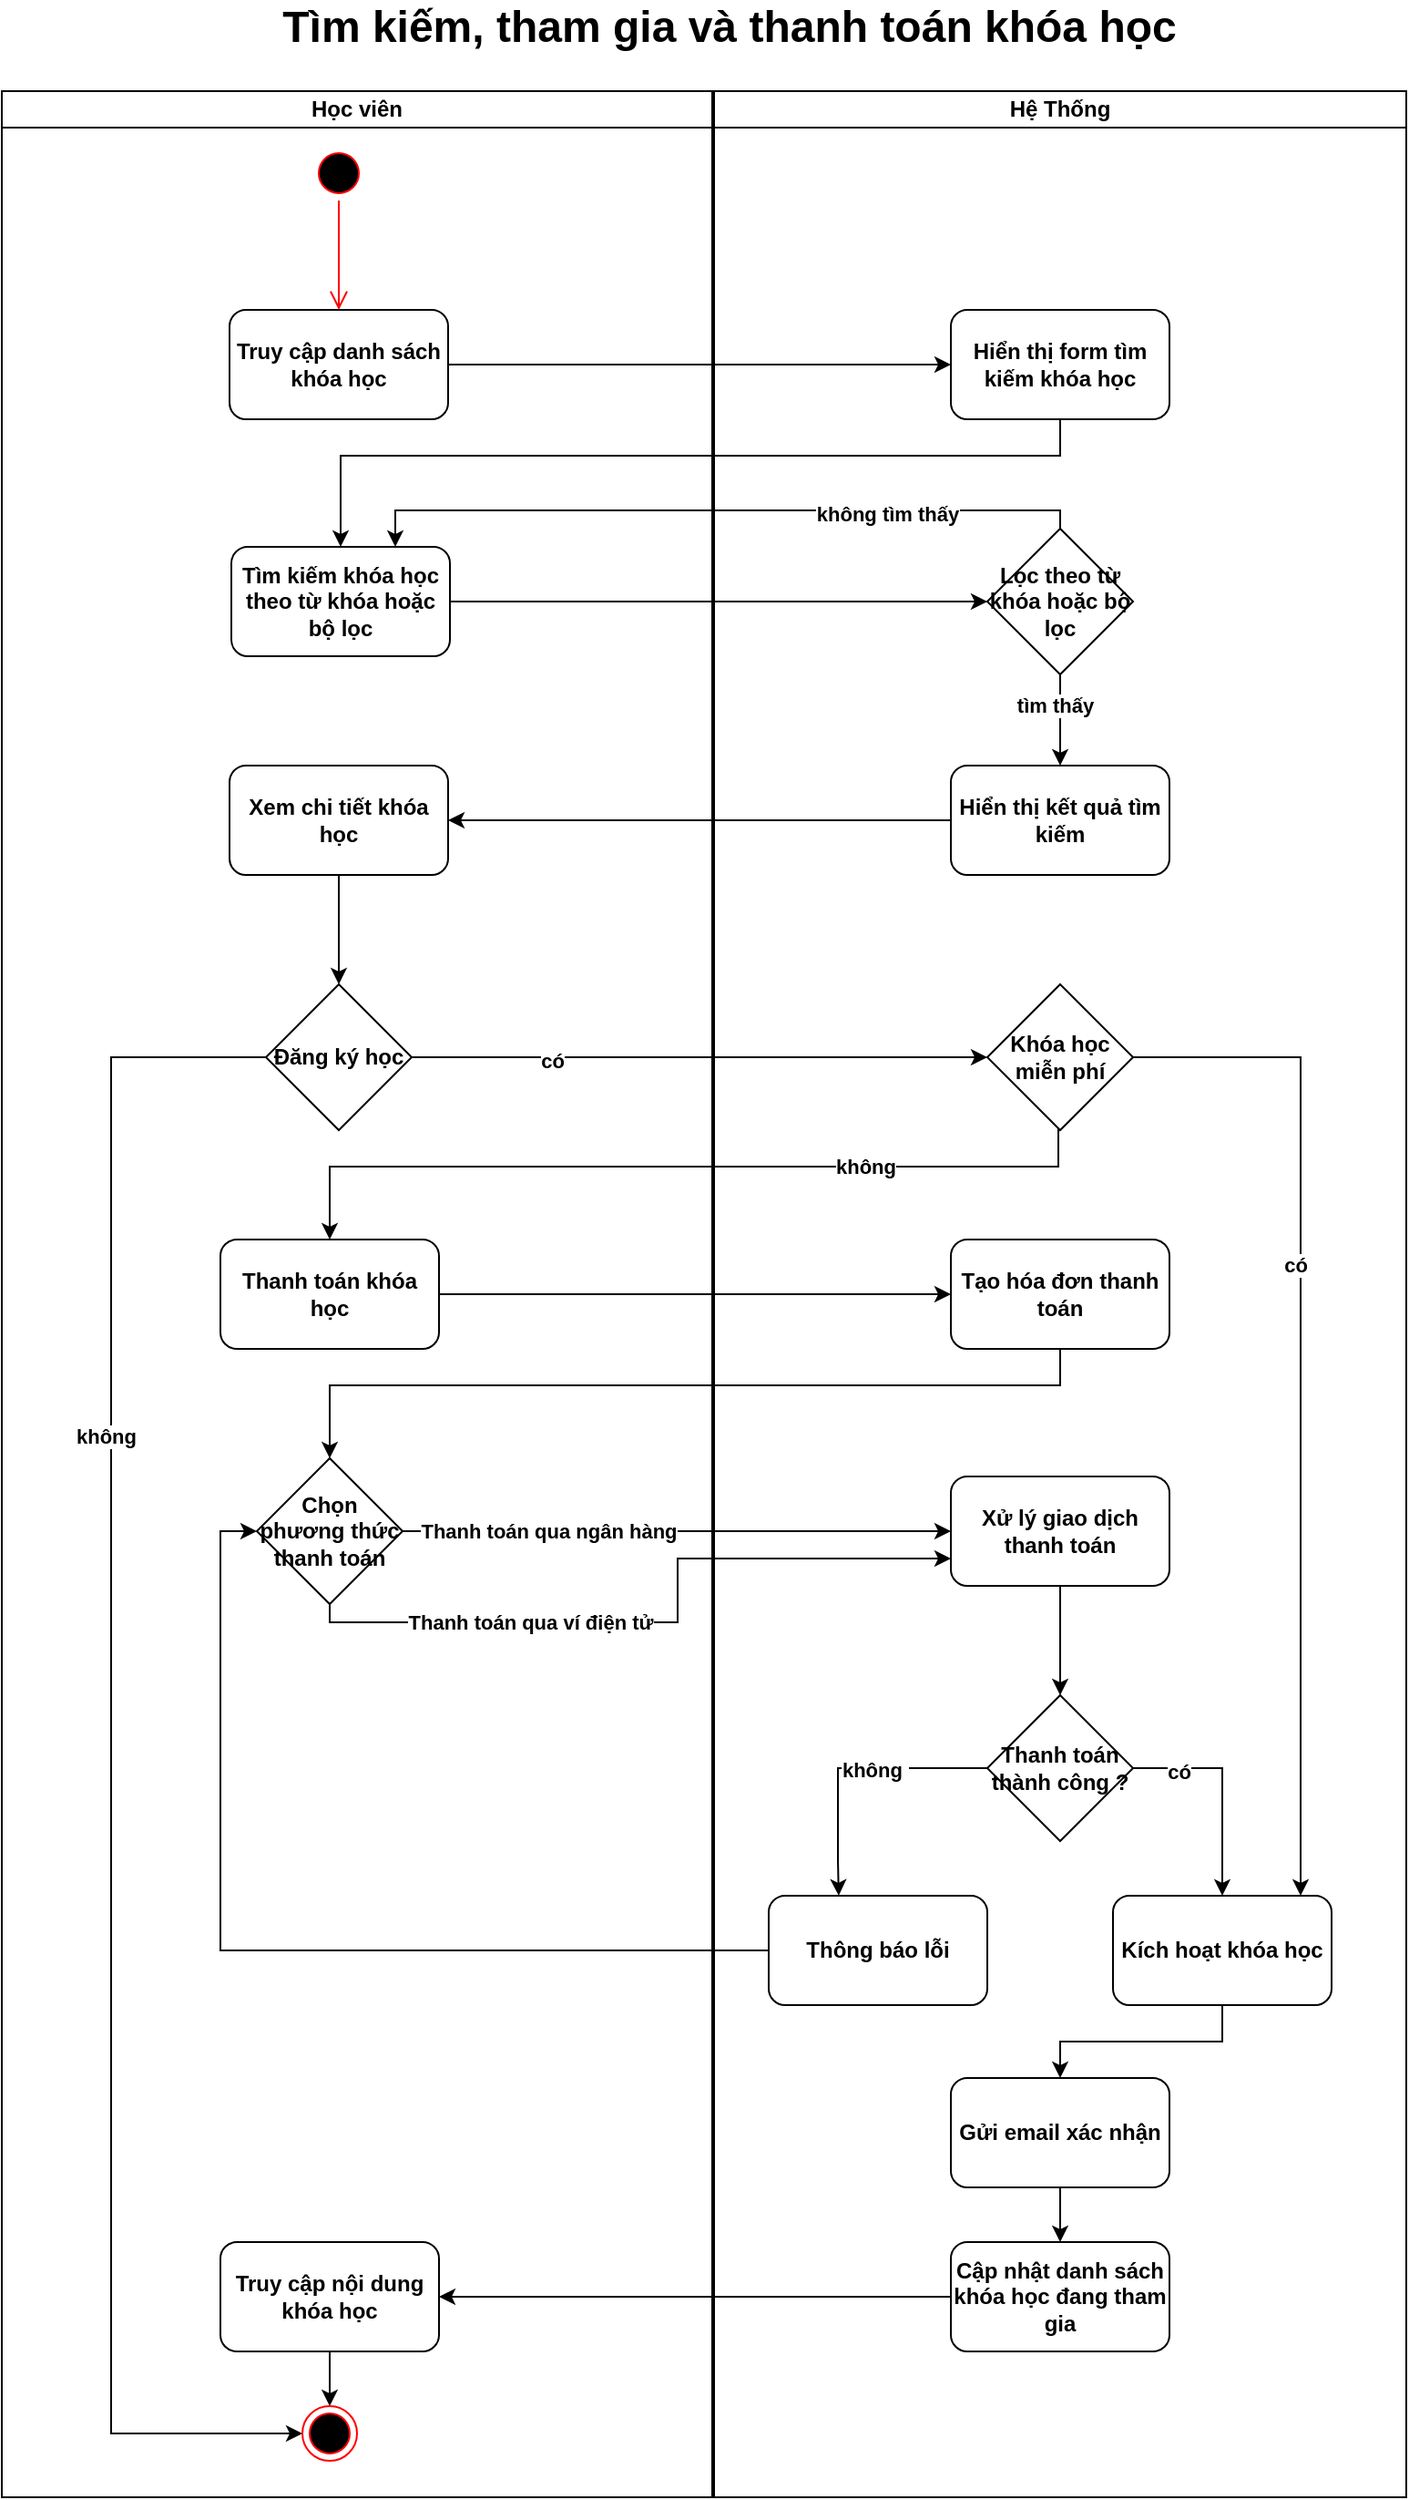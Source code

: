 <mxfile version="26.0.16">
  <diagram name="Page-1" id="zXQ-bLIJ8bdy_Nai77LA">
    <mxGraphModel dx="1927" dy="1009" grid="1" gridSize="10" guides="1" tooltips="1" connect="1" arrows="1" fold="1" page="1" pageScale="1" pageWidth="850" pageHeight="1100" math="0" shadow="0">
      <root>
        <mxCell id="0" />
        <mxCell id="1" parent="0" />
        <mxCell id="tXRYAb2454ajmGifSIxj-1" value="Học viên" style="swimlane;startSize=20;whiteSpace=wrap;html=1;fontStyle=1" vertex="1" parent="1">
          <mxGeometry x="60" y="150" width="390" height="1320" as="geometry" />
        </mxCell>
        <mxCell id="tXRYAb2454ajmGifSIxj-2" value="" style="ellipse;html=1;shape=startState;fillColor=#000000;strokeColor=#ff0000;fontStyle=1" vertex="1" parent="tXRYAb2454ajmGifSIxj-1">
          <mxGeometry x="170" y="30" width="30" height="30" as="geometry" />
        </mxCell>
        <mxCell id="tXRYAb2454ajmGifSIxj-3" value="" style="edgeStyle=orthogonalEdgeStyle;html=1;verticalAlign=bottom;endArrow=open;endSize=8;strokeColor=#ff0000;rounded=0;fontStyle=1" edge="1" parent="tXRYAb2454ajmGifSIxj-1" source="tXRYAb2454ajmGifSIxj-2">
          <mxGeometry relative="1" as="geometry">
            <mxPoint x="185" y="120" as="targetPoint" />
          </mxGeometry>
        </mxCell>
        <mxCell id="tXRYAb2454ajmGifSIxj-4" value="Truy cập danh sách khóa học" style="rounded=1;whiteSpace=wrap;html=1;fontStyle=1" vertex="1" parent="tXRYAb2454ajmGifSIxj-1">
          <mxGeometry x="125" y="120" width="120" height="60" as="geometry" />
        </mxCell>
        <mxCell id="tXRYAb2454ajmGifSIxj-69" style="edgeStyle=orthogonalEdgeStyle;rounded=0;orthogonalLoop=1;jettySize=auto;html=1;entryX=0.5;entryY=0;entryDx=0;entryDy=0;fontStyle=1" edge="1" parent="tXRYAb2454ajmGifSIxj-1" source="tXRYAb2454ajmGifSIxj-58" target="tXRYAb2454ajmGifSIxj-67">
          <mxGeometry relative="1" as="geometry" />
        </mxCell>
        <mxCell id="tXRYAb2454ajmGifSIxj-58" value="Xem chi tiết khóa học" style="rounded=1;whiteSpace=wrap;html=1;fontStyle=1" vertex="1" parent="tXRYAb2454ajmGifSIxj-1">
          <mxGeometry x="125" y="370" width="120" height="60" as="geometry" />
        </mxCell>
        <mxCell id="tXRYAb2454ajmGifSIxj-112" style="edgeStyle=orthogonalEdgeStyle;rounded=0;orthogonalLoop=1;jettySize=auto;html=1;entryX=0;entryY=0.5;entryDx=0;entryDy=0;fontStyle=1" edge="1" parent="tXRYAb2454ajmGifSIxj-1" source="tXRYAb2454ajmGifSIxj-67" target="tXRYAb2454ajmGifSIxj-110">
          <mxGeometry relative="1" as="geometry">
            <Array as="points">
              <mxPoint x="60" y="530" />
              <mxPoint x="60" y="1285" />
            </Array>
          </mxGeometry>
        </mxCell>
        <mxCell id="tXRYAb2454ajmGifSIxj-113" value="không" style="edgeLabel;html=1;align=center;verticalAlign=middle;resizable=0;points=[];fontStyle=1" vertex="1" connectable="0" parent="tXRYAb2454ajmGifSIxj-112">
          <mxGeometry x="-0.38" y="-3" relative="1" as="geometry">
            <mxPoint as="offset" />
          </mxGeometry>
        </mxCell>
        <mxCell id="tXRYAb2454ajmGifSIxj-67" value="Đăng ký học" style="rhombus;whiteSpace=wrap;html=1;fontStyle=1" vertex="1" parent="tXRYAb2454ajmGifSIxj-1">
          <mxGeometry x="145" y="490" width="80" height="80" as="geometry" />
        </mxCell>
        <mxCell id="tXRYAb2454ajmGifSIxj-74" value="Thanh toán khóa học" style="rounded=1;whiteSpace=wrap;html=1;fontStyle=1" vertex="1" parent="tXRYAb2454ajmGifSIxj-1">
          <mxGeometry x="120" y="630" width="120" height="60" as="geometry" />
        </mxCell>
        <mxCell id="tXRYAb2454ajmGifSIxj-78" value="Chọn phương thức thanh toán" style="rhombus;whiteSpace=wrap;html=1;fontStyle=1" vertex="1" parent="tXRYAb2454ajmGifSIxj-1">
          <mxGeometry x="140" y="750" width="80" height="80" as="geometry" />
        </mxCell>
        <mxCell id="tXRYAb2454ajmGifSIxj-111" style="edgeStyle=orthogonalEdgeStyle;rounded=0;orthogonalLoop=1;jettySize=auto;html=1;entryX=0.5;entryY=0;entryDx=0;entryDy=0;fontStyle=1" edge="1" parent="tXRYAb2454ajmGifSIxj-1" source="tXRYAb2454ajmGifSIxj-108" target="tXRYAb2454ajmGifSIxj-110">
          <mxGeometry relative="1" as="geometry" />
        </mxCell>
        <mxCell id="tXRYAb2454ajmGifSIxj-108" value="Truy cập nội dung khóa học" style="rounded=1;whiteSpace=wrap;html=1;fontStyle=1" vertex="1" parent="tXRYAb2454ajmGifSIxj-1">
          <mxGeometry x="120" y="1180" width="120" height="60" as="geometry" />
        </mxCell>
        <mxCell id="tXRYAb2454ajmGifSIxj-110" value="" style="ellipse;html=1;shape=endState;fillColor=#000000;strokeColor=#ff0000;fontStyle=1" vertex="1" parent="tXRYAb2454ajmGifSIxj-1">
          <mxGeometry x="165" y="1270" width="30" height="30" as="geometry" />
        </mxCell>
        <mxCell id="tXRYAb2454ajmGifSIxj-31" value="Hệ Thống" style="swimlane;startSize=20;whiteSpace=wrap;html=1;fontStyle=1" vertex="1" parent="1">
          <mxGeometry x="451" y="150" width="380" height="1320" as="geometry" />
        </mxCell>
        <mxCell id="tXRYAb2454ajmGifSIxj-32" value="Hiển thị form tìm kiếm khóa học" style="rounded=1;whiteSpace=wrap;html=1;fontStyle=1" vertex="1" parent="tXRYAb2454ajmGifSIxj-31">
          <mxGeometry x="130" y="120" width="120" height="60" as="geometry" />
        </mxCell>
        <mxCell id="tXRYAb2454ajmGifSIxj-52" value="Tìm kiếm khóa học theo từ khóa hoặc bộ lọc" style="rounded=1;whiteSpace=wrap;html=1;fontStyle=1" vertex="1" parent="tXRYAb2454ajmGifSIxj-31">
          <mxGeometry x="-265" y="250" width="120" height="60" as="geometry" />
        </mxCell>
        <mxCell id="tXRYAb2454ajmGifSIxj-53" style="edgeStyle=orthogonalEdgeStyle;rounded=0;orthogonalLoop=1;jettySize=auto;html=1;fontStyle=1" edge="1" parent="tXRYAb2454ajmGifSIxj-31" source="tXRYAb2454ajmGifSIxj-32" target="tXRYAb2454ajmGifSIxj-52">
          <mxGeometry relative="1" as="geometry">
            <Array as="points">
              <mxPoint x="190" y="200" />
              <mxPoint x="-205" y="200" />
            </Array>
          </mxGeometry>
        </mxCell>
        <mxCell id="tXRYAb2454ajmGifSIxj-57" style="edgeStyle=orthogonalEdgeStyle;rounded=0;orthogonalLoop=1;jettySize=auto;html=1;entryX=0.5;entryY=0;entryDx=0;entryDy=0;exitX=0.5;exitY=1;exitDx=0;exitDy=0;fontStyle=1" edge="1" parent="tXRYAb2454ajmGifSIxj-31" source="tXRYAb2454ajmGifSIxj-59" target="tXRYAb2454ajmGifSIxj-55">
          <mxGeometry relative="1" as="geometry">
            <mxPoint x="190" y="310" as="sourcePoint" />
          </mxGeometry>
        </mxCell>
        <mxCell id="tXRYAb2454ajmGifSIxj-60" value="tìm thấy" style="edgeLabel;html=1;align=center;verticalAlign=middle;resizable=0;points=[];fontStyle=1" vertex="1" connectable="0" parent="tXRYAb2454ajmGifSIxj-57">
          <mxGeometry x="-0.333" y="-3" relative="1" as="geometry">
            <mxPoint as="offset" />
          </mxGeometry>
        </mxCell>
        <mxCell id="tXRYAb2454ajmGifSIxj-55" value="Hiển thị kết quả tìm kiếm" style="rounded=1;whiteSpace=wrap;html=1;fontStyle=1" vertex="1" parent="tXRYAb2454ajmGifSIxj-31">
          <mxGeometry x="130" y="370" width="120" height="60" as="geometry" />
        </mxCell>
        <mxCell id="tXRYAb2454ajmGifSIxj-63" style="edgeStyle=orthogonalEdgeStyle;rounded=0;orthogonalLoop=1;jettySize=auto;html=1;entryX=0.75;entryY=0;entryDx=0;entryDy=0;fontStyle=1" edge="1" parent="tXRYAb2454ajmGifSIxj-31" source="tXRYAb2454ajmGifSIxj-59" target="tXRYAb2454ajmGifSIxj-52">
          <mxGeometry relative="1" as="geometry">
            <Array as="points">
              <mxPoint x="190" y="230" />
              <mxPoint x="-175" y="230" />
            </Array>
          </mxGeometry>
        </mxCell>
        <mxCell id="tXRYAb2454ajmGifSIxj-64" value="không tìm thấy" style="edgeLabel;html=1;align=center;verticalAlign=middle;resizable=0;points=[];fontStyle=1" vertex="1" connectable="0" parent="tXRYAb2454ajmGifSIxj-63">
          <mxGeometry x="-0.469" y="2" relative="1" as="geometry">
            <mxPoint as="offset" />
          </mxGeometry>
        </mxCell>
        <mxCell id="tXRYAb2454ajmGifSIxj-59" value="Lọc theo từ khóa hoặc bộ lọc" style="rhombus;whiteSpace=wrap;html=1;fontStyle=1" vertex="1" parent="tXRYAb2454ajmGifSIxj-31">
          <mxGeometry x="150" y="240" width="80" height="80" as="geometry" />
        </mxCell>
        <mxCell id="tXRYAb2454ajmGifSIxj-56" style="edgeStyle=orthogonalEdgeStyle;rounded=0;orthogonalLoop=1;jettySize=auto;html=1;entryX=0;entryY=0.5;entryDx=0;entryDy=0;fontStyle=1" edge="1" parent="tXRYAb2454ajmGifSIxj-31" source="tXRYAb2454ajmGifSIxj-52" target="tXRYAb2454ajmGifSIxj-59">
          <mxGeometry relative="1" as="geometry">
            <mxPoint x="130" y="280" as="targetPoint" />
          </mxGeometry>
        </mxCell>
        <mxCell id="tXRYAb2454ajmGifSIxj-71" value="Khóa học miễn phí" style="rhombus;whiteSpace=wrap;html=1;fontStyle=1" vertex="1" parent="tXRYAb2454ajmGifSIxj-31">
          <mxGeometry x="150" y="490" width="80" height="80" as="geometry" />
        </mxCell>
        <mxCell id="tXRYAb2454ajmGifSIxj-77" value="Tạo hóa đơn thanh toán" style="rounded=1;whiteSpace=wrap;html=1;fontStyle=1" vertex="1" parent="tXRYAb2454ajmGifSIxj-31">
          <mxGeometry x="130" y="630" width="120" height="60" as="geometry" />
        </mxCell>
        <mxCell id="tXRYAb2454ajmGifSIxj-100" style="edgeStyle=orthogonalEdgeStyle;rounded=0;orthogonalLoop=1;jettySize=auto;html=1;fontStyle=1" edge="1" parent="tXRYAb2454ajmGifSIxj-31" source="tXRYAb2454ajmGifSIxj-82" target="tXRYAb2454ajmGifSIxj-91">
          <mxGeometry relative="1" as="geometry" />
        </mxCell>
        <mxCell id="tXRYAb2454ajmGifSIxj-82" value="Xử lý giao dịch thanh toán" style="rounded=1;whiteSpace=wrap;html=1;fontStyle=1" vertex="1" parent="tXRYAb2454ajmGifSIxj-31">
          <mxGeometry x="130" y="760" width="120" height="60" as="geometry" />
        </mxCell>
        <mxCell id="tXRYAb2454ajmGifSIxj-98" style="edgeStyle=orthogonalEdgeStyle;rounded=0;orthogonalLoop=1;jettySize=auto;html=1;fontStyle=1" edge="1" parent="tXRYAb2454ajmGifSIxj-31" source="tXRYAb2454ajmGifSIxj-91" target="tXRYAb2454ajmGifSIxj-97">
          <mxGeometry relative="1" as="geometry">
            <Array as="points">
              <mxPoint x="279" y="920" />
            </Array>
          </mxGeometry>
        </mxCell>
        <mxCell id="tXRYAb2454ajmGifSIxj-99" value="có" style="edgeLabel;html=1;align=center;verticalAlign=middle;resizable=0;points=[];fontStyle=1" vertex="1" connectable="0" parent="tXRYAb2454ajmGifSIxj-98">
          <mxGeometry x="-0.578" y="-2" relative="1" as="geometry">
            <mxPoint as="offset" />
          </mxGeometry>
        </mxCell>
        <mxCell id="tXRYAb2454ajmGifSIxj-91" value="Thanh toán thành công ?" style="rhombus;whiteSpace=wrap;html=1;fontStyle=1" vertex="1" parent="tXRYAb2454ajmGifSIxj-31">
          <mxGeometry x="150" y="880" width="80" height="80" as="geometry" />
        </mxCell>
        <mxCell id="tXRYAb2454ajmGifSIxj-92" value="Thông báo lỗi" style="rounded=1;whiteSpace=wrap;html=1;fontStyle=1" vertex="1" parent="tXRYAb2454ajmGifSIxj-31">
          <mxGeometry x="30" y="990" width="120" height="60" as="geometry" />
        </mxCell>
        <mxCell id="tXRYAb2454ajmGifSIxj-94" style="edgeStyle=orthogonalEdgeStyle;rounded=0;orthogonalLoop=1;jettySize=auto;html=1;entryX=0.32;entryY=-0.001;entryDx=0;entryDy=0;entryPerimeter=0;fontStyle=1" edge="1" parent="tXRYAb2454ajmGifSIxj-31" source="tXRYAb2454ajmGifSIxj-91" target="tXRYAb2454ajmGifSIxj-92">
          <mxGeometry relative="1" as="geometry">
            <Array as="points">
              <mxPoint x="68" y="920" />
              <mxPoint x="68" y="970" />
              <mxPoint x="68" y="970" />
            </Array>
          </mxGeometry>
        </mxCell>
        <mxCell id="tXRYAb2454ajmGifSIxj-95" value="không&amp;nbsp;" style="edgeLabel;html=1;align=center;verticalAlign=middle;resizable=0;points=[];fontStyle=1" vertex="1" connectable="0" parent="tXRYAb2454ajmGifSIxj-94">
          <mxGeometry x="-0.178" y="1" relative="1" as="geometry">
            <mxPoint as="offset" />
          </mxGeometry>
        </mxCell>
        <mxCell id="tXRYAb2454ajmGifSIxj-106" style="edgeStyle=orthogonalEdgeStyle;rounded=0;orthogonalLoop=1;jettySize=auto;html=1;fontStyle=1" edge="1" parent="tXRYAb2454ajmGifSIxj-31" source="tXRYAb2454ajmGifSIxj-97" target="tXRYAb2454ajmGifSIxj-103">
          <mxGeometry relative="1" as="geometry" />
        </mxCell>
        <mxCell id="tXRYAb2454ajmGifSIxj-97" value="Kích hoạt khóa học" style="rounded=1;whiteSpace=wrap;html=1;fontStyle=1" vertex="1" parent="tXRYAb2454ajmGifSIxj-31">
          <mxGeometry x="219" y="990" width="120" height="60" as="geometry" />
        </mxCell>
        <mxCell id="tXRYAb2454ajmGifSIxj-101" style="edgeStyle=orthogonalEdgeStyle;rounded=0;orthogonalLoop=1;jettySize=auto;html=1;fontStyle=1" edge="1" parent="tXRYAb2454ajmGifSIxj-31" source="tXRYAb2454ajmGifSIxj-71">
          <mxGeometry relative="1" as="geometry">
            <mxPoint x="322" y="990" as="targetPoint" />
            <Array as="points">
              <mxPoint x="322" y="530" />
            </Array>
          </mxGeometry>
        </mxCell>
        <mxCell id="tXRYAb2454ajmGifSIxj-102" value="có" style="edgeLabel;html=1;align=center;verticalAlign=middle;resizable=0;points=[];fontStyle=1" vertex="1" connectable="0" parent="tXRYAb2454ajmGifSIxj-101">
          <mxGeometry x="-0.254" y="-3" relative="1" as="geometry">
            <mxPoint as="offset" />
          </mxGeometry>
        </mxCell>
        <mxCell id="tXRYAb2454ajmGifSIxj-107" style="edgeStyle=orthogonalEdgeStyle;rounded=0;orthogonalLoop=1;jettySize=auto;html=1;entryX=0.5;entryY=0;entryDx=0;entryDy=0;fontStyle=1" edge="1" parent="tXRYAb2454ajmGifSIxj-31" source="tXRYAb2454ajmGifSIxj-103" target="tXRYAb2454ajmGifSIxj-104">
          <mxGeometry relative="1" as="geometry" />
        </mxCell>
        <mxCell id="tXRYAb2454ajmGifSIxj-103" value="Gửi email xác nhận" style="rounded=1;whiteSpace=wrap;html=1;fontStyle=1" vertex="1" parent="tXRYAb2454ajmGifSIxj-31">
          <mxGeometry x="130" y="1090" width="120" height="60" as="geometry" />
        </mxCell>
        <mxCell id="tXRYAb2454ajmGifSIxj-104" value="Cập nhật danh sách khóa học đang tham gia" style="rounded=1;whiteSpace=wrap;html=1;fontStyle=1" vertex="1" parent="tXRYAb2454ajmGifSIxj-31">
          <mxGeometry x="130" y="1180" width="120" height="60" as="geometry" />
        </mxCell>
        <mxCell id="tXRYAb2454ajmGifSIxj-43" style="edgeStyle=orthogonalEdgeStyle;rounded=0;orthogonalLoop=1;jettySize=auto;html=1;entryX=0;entryY=0.5;entryDx=0;entryDy=0;fontStyle=1" edge="1" parent="1" source="tXRYAb2454ajmGifSIxj-4" target="tXRYAb2454ajmGifSIxj-32">
          <mxGeometry relative="1" as="geometry" />
        </mxCell>
        <mxCell id="tXRYAb2454ajmGifSIxj-45" value="&lt;span style=&quot;font-size: 24px;&quot;&gt;Tìm kiếm, tham gia và thanh toán khóa học&lt;/span&gt;" style="text;html=1;align=center;verticalAlign=middle;whiteSpace=wrap;rounded=0;fontStyle=1" vertex="1" parent="1">
          <mxGeometry x="189" y="100" width="541" height="30" as="geometry" />
        </mxCell>
        <mxCell id="tXRYAb2454ajmGifSIxj-65" style="edgeStyle=orthogonalEdgeStyle;rounded=0;orthogonalLoop=1;jettySize=auto;html=1;fontStyle=1" edge="1" parent="1" source="tXRYAb2454ajmGifSIxj-55" target="tXRYAb2454ajmGifSIxj-58">
          <mxGeometry relative="1" as="geometry" />
        </mxCell>
        <mxCell id="tXRYAb2454ajmGifSIxj-72" style="edgeStyle=orthogonalEdgeStyle;rounded=0;orthogonalLoop=1;jettySize=auto;html=1;entryX=0;entryY=0.5;entryDx=0;entryDy=0;fontStyle=1" edge="1" parent="1" source="tXRYAb2454ajmGifSIxj-67" target="tXRYAb2454ajmGifSIxj-71">
          <mxGeometry relative="1" as="geometry" />
        </mxCell>
        <mxCell id="tXRYAb2454ajmGifSIxj-73" value="có" style="edgeLabel;html=1;align=center;verticalAlign=middle;resizable=0;points=[];fontStyle=1" vertex="1" connectable="0" parent="tXRYAb2454ajmGifSIxj-72">
          <mxGeometry x="-0.514" y="-2" relative="1" as="geometry">
            <mxPoint as="offset" />
          </mxGeometry>
        </mxCell>
        <mxCell id="tXRYAb2454ajmGifSIxj-75" style="edgeStyle=orthogonalEdgeStyle;rounded=0;orthogonalLoop=1;jettySize=auto;html=1;entryX=0.5;entryY=0;entryDx=0;entryDy=0;fontStyle=1" edge="1" parent="1" source="tXRYAb2454ajmGifSIxj-71" target="tXRYAb2454ajmGifSIxj-74">
          <mxGeometry relative="1" as="geometry">
            <Array as="points">
              <mxPoint x="640" y="740" />
              <mxPoint x="240" y="740" />
            </Array>
          </mxGeometry>
        </mxCell>
        <mxCell id="tXRYAb2454ajmGifSIxj-76" value="không" style="edgeLabel;html=1;align=center;verticalAlign=middle;resizable=0;points=[];fontStyle=1" vertex="1" connectable="0" parent="tXRYAb2454ajmGifSIxj-75">
          <mxGeometry x="-0.449" relative="1" as="geometry">
            <mxPoint as="offset" />
          </mxGeometry>
        </mxCell>
        <mxCell id="tXRYAb2454ajmGifSIxj-79" style="edgeStyle=orthogonalEdgeStyle;rounded=0;orthogonalLoop=1;jettySize=auto;html=1;fontStyle=1" edge="1" parent="1" source="tXRYAb2454ajmGifSIxj-74" target="tXRYAb2454ajmGifSIxj-77">
          <mxGeometry relative="1" as="geometry" />
        </mxCell>
        <mxCell id="tXRYAb2454ajmGifSIxj-80" style="edgeStyle=orthogonalEdgeStyle;rounded=0;orthogonalLoop=1;jettySize=auto;html=1;fontStyle=1" edge="1" parent="1" source="tXRYAb2454ajmGifSIxj-77" target="tXRYAb2454ajmGifSIxj-78">
          <mxGeometry relative="1" as="geometry">
            <Array as="points">
              <mxPoint x="641" y="860" />
              <mxPoint x="240" y="860" />
            </Array>
          </mxGeometry>
        </mxCell>
        <mxCell id="tXRYAb2454ajmGifSIxj-85" style="edgeStyle=orthogonalEdgeStyle;rounded=0;orthogonalLoop=1;jettySize=auto;html=1;entryX=0;entryY=0.5;entryDx=0;entryDy=0;fontStyle=1" edge="1" parent="1" source="tXRYAb2454ajmGifSIxj-78" target="tXRYAb2454ajmGifSIxj-82">
          <mxGeometry relative="1" as="geometry" />
        </mxCell>
        <mxCell id="tXRYAb2454ajmGifSIxj-86" value="Thanh toán qua ngân hàng" style="edgeLabel;html=1;align=center;verticalAlign=middle;resizable=0;points=[];fontStyle=1" vertex="1" connectable="0" parent="tXRYAb2454ajmGifSIxj-85">
          <mxGeometry x="-0.069" y="1" relative="1" as="geometry">
            <mxPoint x="-60" y="1" as="offset" />
          </mxGeometry>
        </mxCell>
        <mxCell id="tXRYAb2454ajmGifSIxj-88" style="edgeStyle=orthogonalEdgeStyle;rounded=0;orthogonalLoop=1;jettySize=auto;html=1;entryX=0;entryY=0.75;entryDx=0;entryDy=0;fontStyle=1" edge="1" parent="1" source="tXRYAb2454ajmGifSIxj-78" target="tXRYAb2454ajmGifSIxj-82">
          <mxGeometry relative="1" as="geometry">
            <Array as="points">
              <mxPoint x="240" y="990" />
              <mxPoint x="431" y="990" />
              <mxPoint x="431" y="955" />
            </Array>
          </mxGeometry>
        </mxCell>
        <mxCell id="tXRYAb2454ajmGifSIxj-89" value="Thanh toán qua ví điện tử" style="edgeLabel;html=1;align=center;verticalAlign=middle;resizable=0;points=[];fontStyle=1" vertex="1" connectable="0" parent="tXRYAb2454ajmGifSIxj-88">
          <mxGeometry x="-0.545" relative="1" as="geometry">
            <mxPoint x="32" as="offset" />
          </mxGeometry>
        </mxCell>
        <mxCell id="tXRYAb2454ajmGifSIxj-96" style="edgeStyle=orthogonalEdgeStyle;rounded=0;orthogonalLoop=1;jettySize=auto;html=1;entryX=0;entryY=0.5;entryDx=0;entryDy=0;fontStyle=1" edge="1" parent="1" source="tXRYAb2454ajmGifSIxj-92" target="tXRYAb2454ajmGifSIxj-78">
          <mxGeometry relative="1" as="geometry">
            <mxPoint x="190" y="930" as="targetPoint" />
          </mxGeometry>
        </mxCell>
        <mxCell id="tXRYAb2454ajmGifSIxj-109" style="edgeStyle=orthogonalEdgeStyle;rounded=0;orthogonalLoop=1;jettySize=auto;html=1;fontStyle=1" edge="1" parent="1" source="tXRYAb2454ajmGifSIxj-104" target="tXRYAb2454ajmGifSIxj-108">
          <mxGeometry relative="1" as="geometry" />
        </mxCell>
      </root>
    </mxGraphModel>
  </diagram>
</mxfile>
